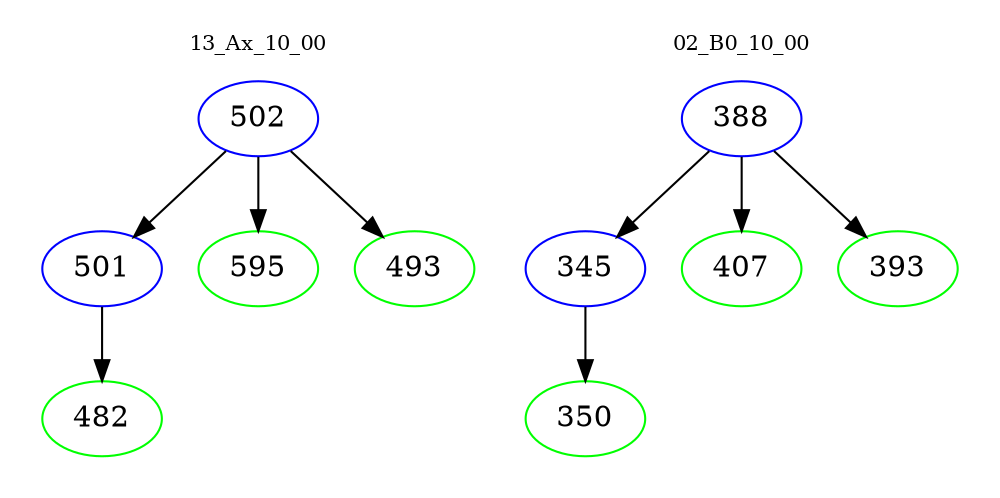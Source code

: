 digraph{
subgraph cluster_0 {
color = white
label = "13_Ax_10_00";
fontsize=10;
T0_502 [label="502", color="blue"]
T0_502 -> T0_501 [color="black"]
T0_501 [label="501", color="blue"]
T0_501 -> T0_482 [color="black"]
T0_482 [label="482", color="green"]
T0_502 -> T0_595 [color="black"]
T0_595 [label="595", color="green"]
T0_502 -> T0_493 [color="black"]
T0_493 [label="493", color="green"]
}
subgraph cluster_1 {
color = white
label = "02_B0_10_00";
fontsize=10;
T1_388 [label="388", color="blue"]
T1_388 -> T1_345 [color="black"]
T1_345 [label="345", color="blue"]
T1_345 -> T1_350 [color="black"]
T1_350 [label="350", color="green"]
T1_388 -> T1_407 [color="black"]
T1_407 [label="407", color="green"]
T1_388 -> T1_393 [color="black"]
T1_393 [label="393", color="green"]
}
}
